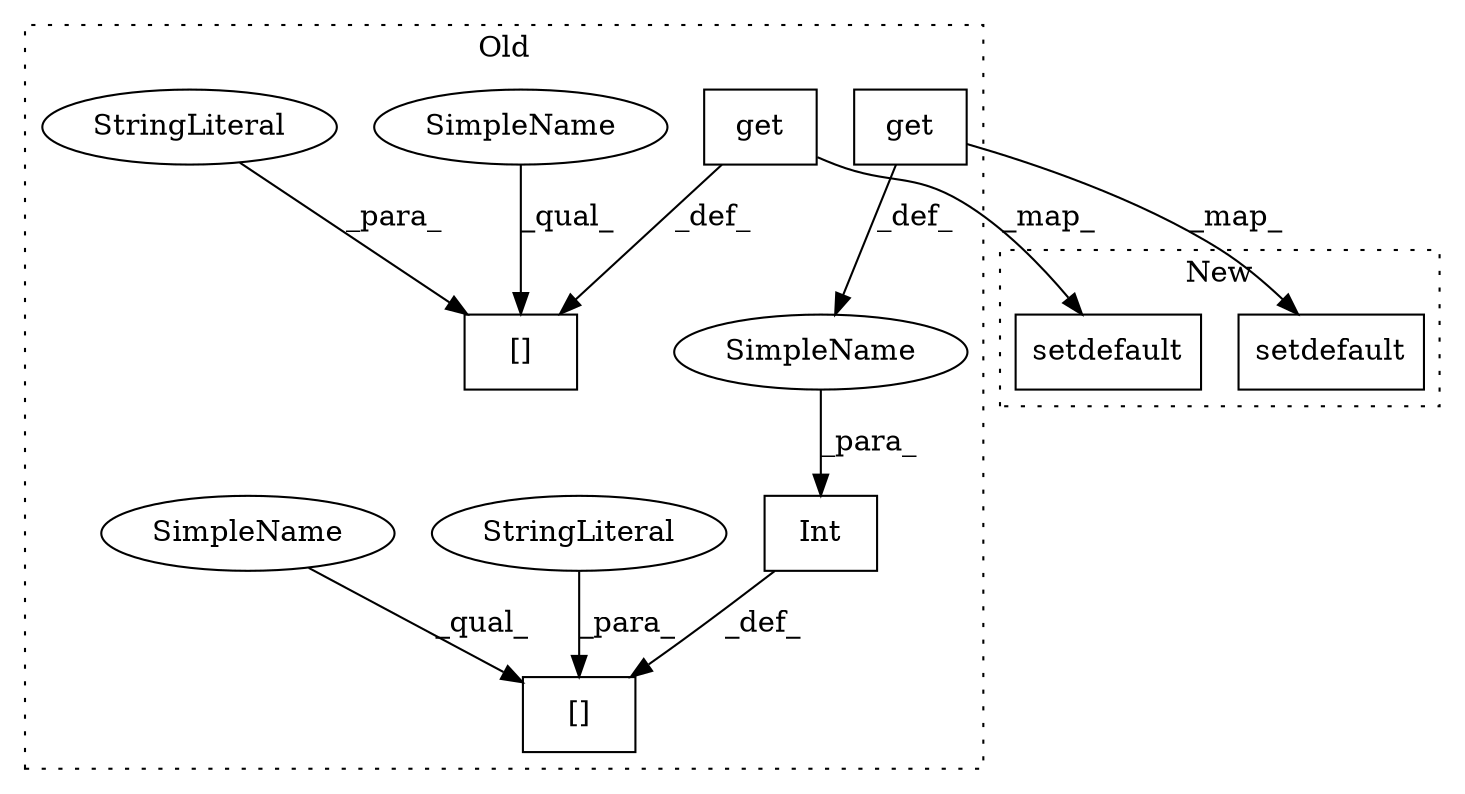 digraph G {
subgraph cluster0 {
1 [label="get" a="32" s="713,752" l="4,1" shape="box"];
3 [label="[]" a="2" s="683,700" l="7,1" shape="box"];
4 [label="StringLiteral" a="45" s="690" l="10" shape="ellipse"];
5 [label="SimpleName" a="42" s="" l="" shape="ellipse"];
6 [label="Int" a="32" s="702,753" l="4,1" shape="box"];
7 [label="[]" a="2" s="911,925" l="7,1" shape="box"];
8 [label="StringLiteral" a="45" s="918" l="7" shape="ellipse"];
9 [label="get" a="32" s="934,947" l="4,1" shape="box"];
11 [label="SimpleName" a="42" s="911" l="6" shape="ellipse"];
12 [label="SimpleName" a="42" s="683" l="6" shape="ellipse"];
label = "Old";
style="dotted";
}
subgraph cluster1 {
2 [label="setdefault" a="32" s="659,705" l="11,1" shape="box"];
10 [label="setdefault" a="32" s="837,857" l="11,1" shape="box"];
label = "New";
style="dotted";
}
1 -> 2 [label="_map_"];
1 -> 5 [label="_def_"];
4 -> 3 [label="_para_"];
5 -> 6 [label="_para_"];
6 -> 3 [label="_def_"];
8 -> 7 [label="_para_"];
9 -> 7 [label="_def_"];
9 -> 10 [label="_map_"];
11 -> 7 [label="_qual_"];
12 -> 3 [label="_qual_"];
}